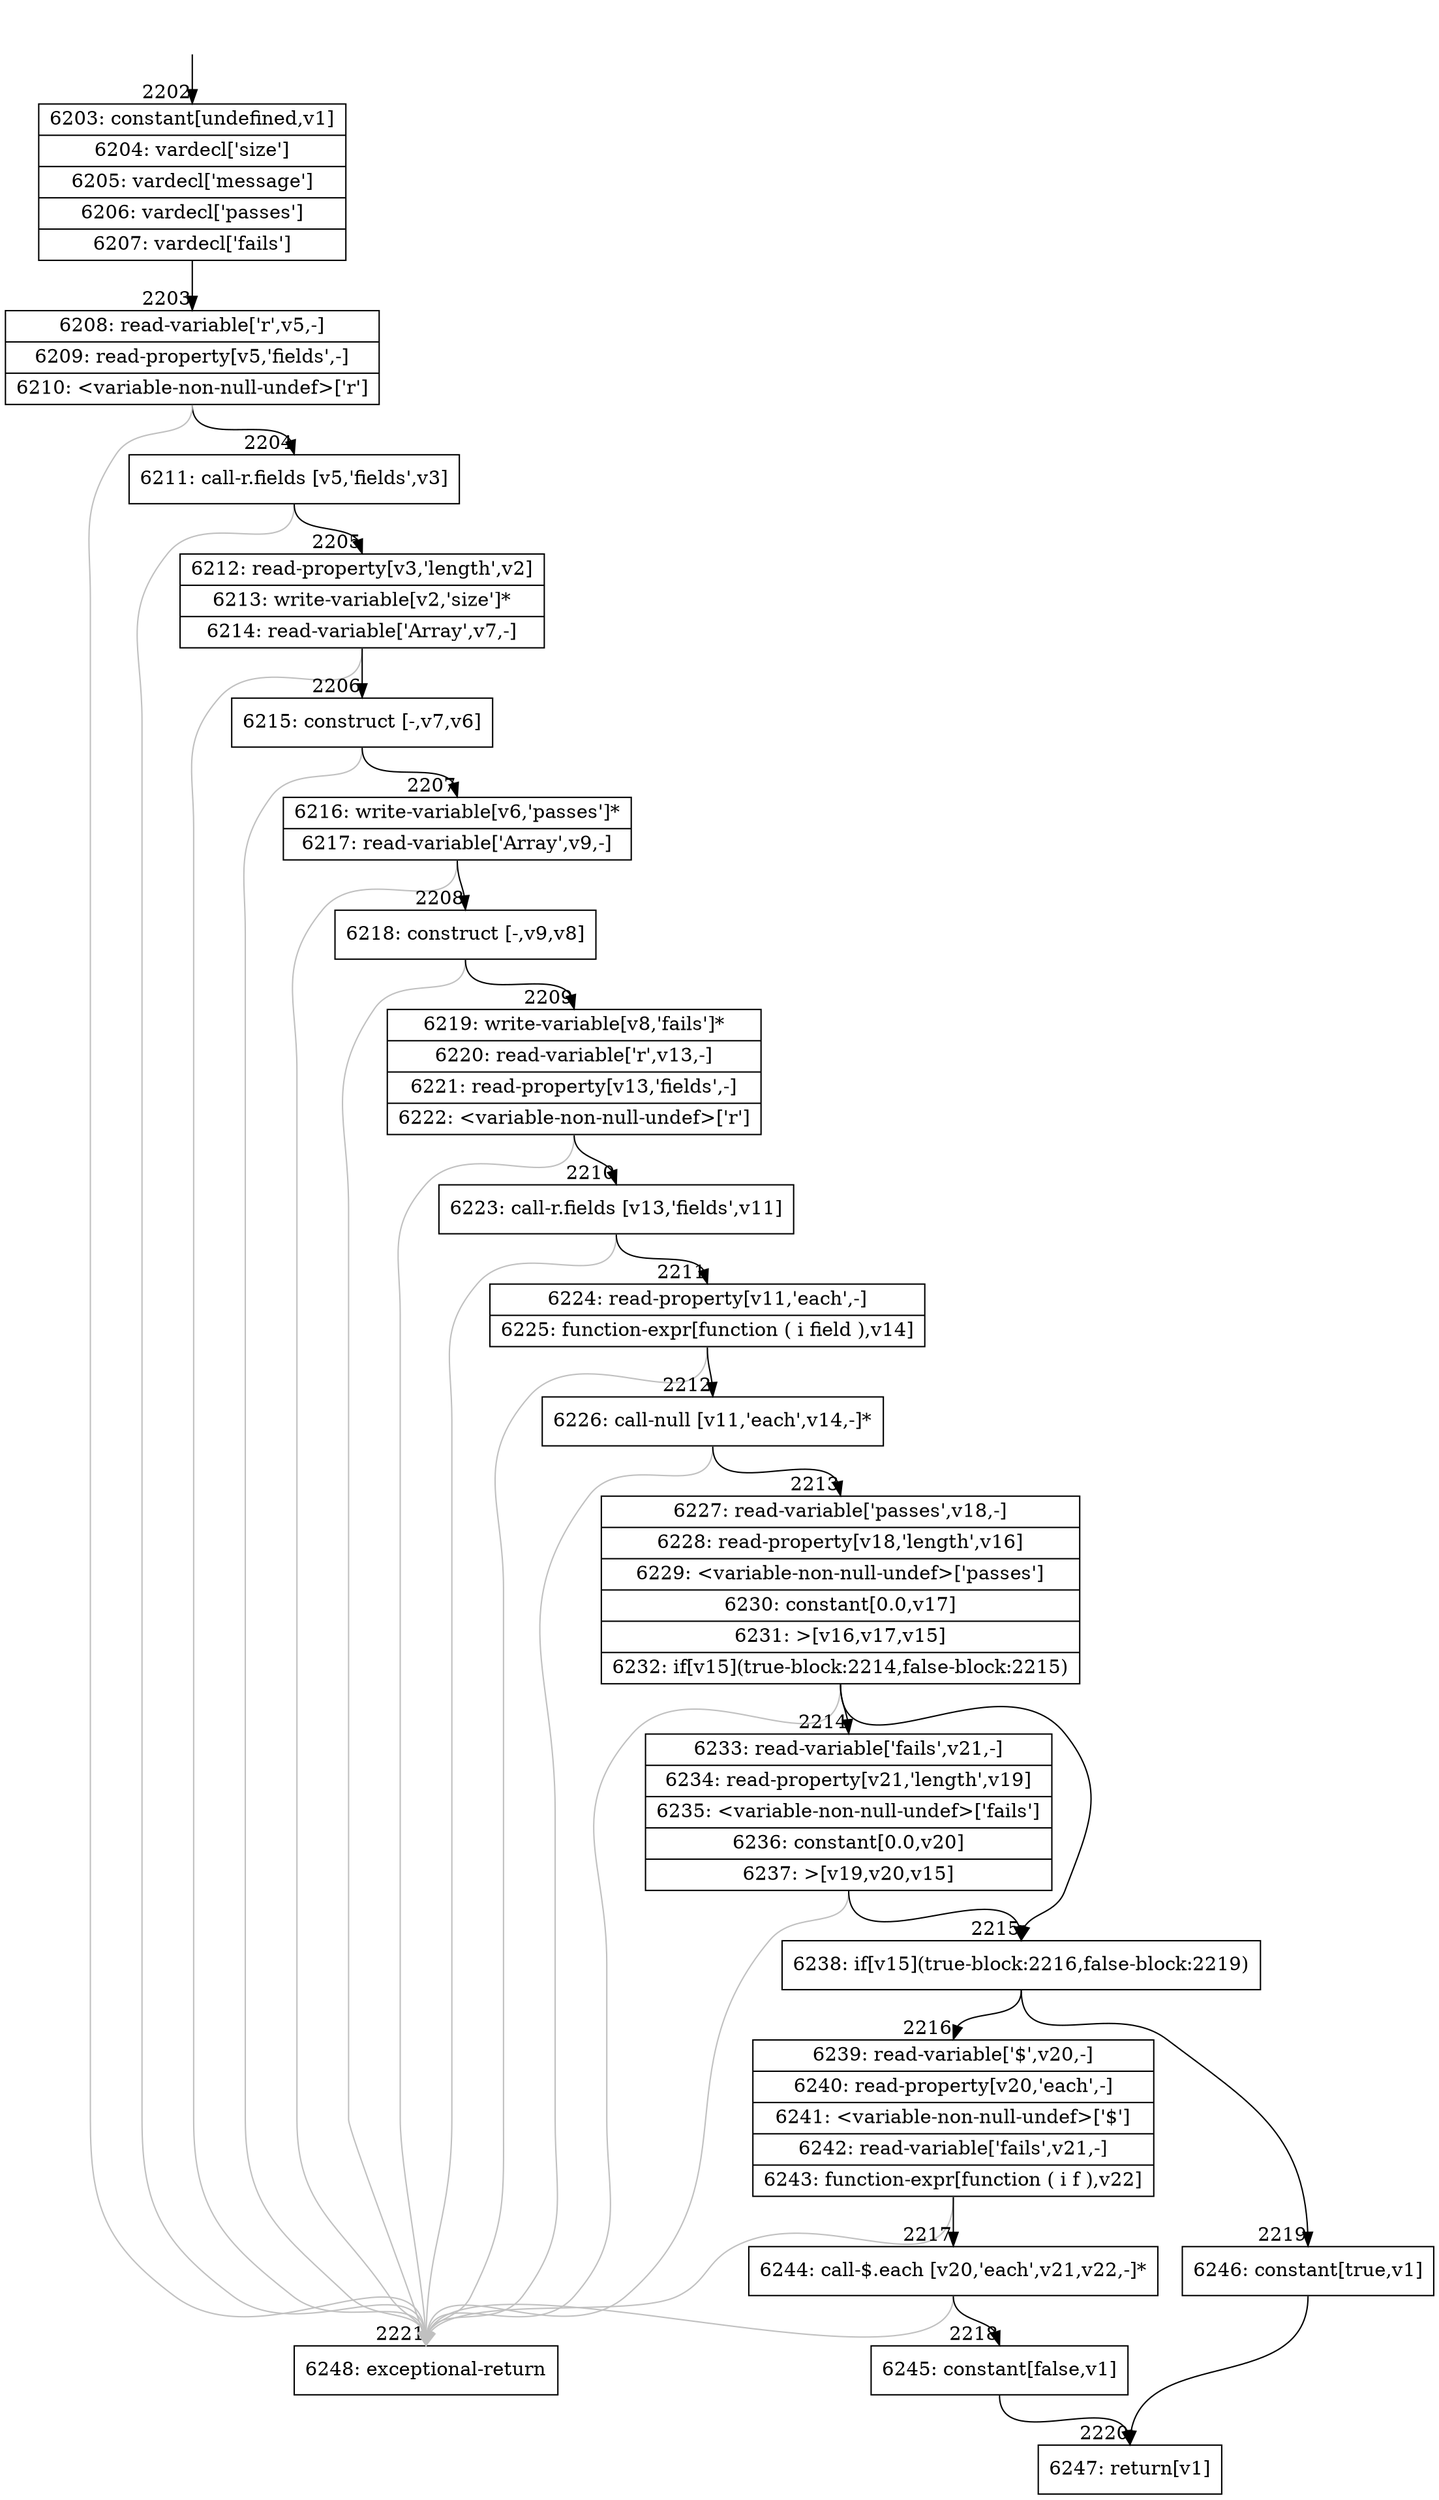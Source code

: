 digraph {
rankdir="TD"
BB_entry180[shape=none,label=""];
BB_entry180 -> BB2202 [tailport=s, headport=n, headlabel="    2202"]
BB2202 [shape=record label="{6203: constant[undefined,v1]|6204: vardecl['size']|6205: vardecl['message']|6206: vardecl['passes']|6207: vardecl['fails']}" ] 
BB2202 -> BB2203 [tailport=s, headport=n, headlabel="      2203"]
BB2203 [shape=record label="{6208: read-variable['r',v5,-]|6209: read-property[v5,'fields',-]|6210: \<variable-non-null-undef\>['r']}" ] 
BB2203 -> BB2204 [tailport=s, headport=n, headlabel="      2204"]
BB2203 -> BB2221 [tailport=s, headport=n, color=gray, headlabel="      2221"]
BB2204 [shape=record label="{6211: call-r.fields [v5,'fields',v3]}" ] 
BB2204 -> BB2205 [tailport=s, headport=n, headlabel="      2205"]
BB2204 -> BB2221 [tailport=s, headport=n, color=gray]
BB2205 [shape=record label="{6212: read-property[v3,'length',v2]|6213: write-variable[v2,'size']*|6214: read-variable['Array',v7,-]}" ] 
BB2205 -> BB2206 [tailport=s, headport=n, headlabel="      2206"]
BB2205 -> BB2221 [tailport=s, headport=n, color=gray]
BB2206 [shape=record label="{6215: construct [-,v7,v6]}" ] 
BB2206 -> BB2207 [tailport=s, headport=n, headlabel="      2207"]
BB2206 -> BB2221 [tailport=s, headport=n, color=gray]
BB2207 [shape=record label="{6216: write-variable[v6,'passes']*|6217: read-variable['Array',v9,-]}" ] 
BB2207 -> BB2208 [tailport=s, headport=n, headlabel="      2208"]
BB2207 -> BB2221 [tailport=s, headport=n, color=gray]
BB2208 [shape=record label="{6218: construct [-,v9,v8]}" ] 
BB2208 -> BB2209 [tailport=s, headport=n, headlabel="      2209"]
BB2208 -> BB2221 [tailport=s, headport=n, color=gray]
BB2209 [shape=record label="{6219: write-variable[v8,'fails']*|6220: read-variable['r',v13,-]|6221: read-property[v13,'fields',-]|6222: \<variable-non-null-undef\>['r']}" ] 
BB2209 -> BB2210 [tailport=s, headport=n, headlabel="      2210"]
BB2209 -> BB2221 [tailport=s, headport=n, color=gray]
BB2210 [shape=record label="{6223: call-r.fields [v13,'fields',v11]}" ] 
BB2210 -> BB2211 [tailport=s, headport=n, headlabel="      2211"]
BB2210 -> BB2221 [tailport=s, headport=n, color=gray]
BB2211 [shape=record label="{6224: read-property[v11,'each',-]|6225: function-expr[function ( i field ),v14]}" ] 
BB2211 -> BB2212 [tailport=s, headport=n, headlabel="      2212"]
BB2211 -> BB2221 [tailport=s, headport=n, color=gray]
BB2212 [shape=record label="{6226: call-null [v11,'each',v14,-]*}" ] 
BB2212 -> BB2213 [tailport=s, headport=n, headlabel="      2213"]
BB2212 -> BB2221 [tailport=s, headport=n, color=gray]
BB2213 [shape=record label="{6227: read-variable['passes',v18,-]|6228: read-property[v18,'length',v16]|6229: \<variable-non-null-undef\>['passes']|6230: constant[0.0,v17]|6231: \>[v16,v17,v15]|6232: if[v15](true-block:2214,false-block:2215)}" ] 
BB2213 -> BB2215 [tailport=s, headport=n, headlabel="      2215"]
BB2213 -> BB2214 [tailport=s, headport=n, headlabel="      2214"]
BB2213 -> BB2221 [tailport=s, headport=n, color=gray]
BB2214 [shape=record label="{6233: read-variable['fails',v21,-]|6234: read-property[v21,'length',v19]|6235: \<variable-non-null-undef\>['fails']|6236: constant[0.0,v20]|6237: \>[v19,v20,v15]}" ] 
BB2214 -> BB2215 [tailport=s, headport=n]
BB2214 -> BB2221 [tailport=s, headport=n, color=gray]
BB2215 [shape=record label="{6238: if[v15](true-block:2216,false-block:2219)}" ] 
BB2215 -> BB2216 [tailport=s, headport=n, headlabel="      2216"]
BB2215 -> BB2219 [tailport=s, headport=n, headlabel="      2219"]
BB2216 [shape=record label="{6239: read-variable['$',v20,-]|6240: read-property[v20,'each',-]|6241: \<variable-non-null-undef\>['$']|6242: read-variable['fails',v21,-]|6243: function-expr[function ( i f ),v22]}" ] 
BB2216 -> BB2217 [tailport=s, headport=n, headlabel="      2217"]
BB2216 -> BB2221 [tailport=s, headport=n, color=gray]
BB2217 [shape=record label="{6244: call-$.each [v20,'each',v21,v22,-]*}" ] 
BB2217 -> BB2218 [tailport=s, headport=n, headlabel="      2218"]
BB2217 -> BB2221 [tailport=s, headport=n, color=gray]
BB2218 [shape=record label="{6245: constant[false,v1]}" ] 
BB2218 -> BB2220 [tailport=s, headport=n, headlabel="      2220"]
BB2219 [shape=record label="{6246: constant[true,v1]}" ] 
BB2219 -> BB2220 [tailport=s, headport=n]
BB2220 [shape=record label="{6247: return[v1]}" ] 
BB2221 [shape=record label="{6248: exceptional-return}" ] 
//#$~ 2024
}
